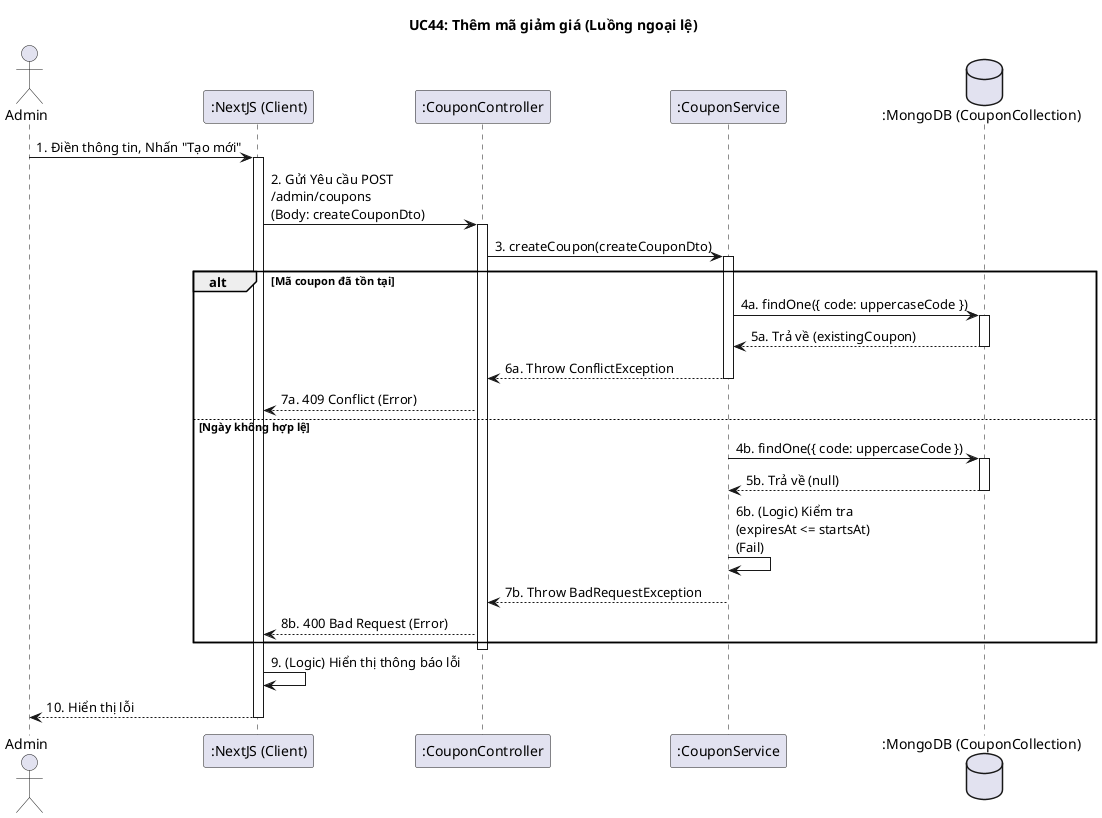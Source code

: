 @startuml
title UC44: Thêm mã giảm giá (Luồng ngoại lệ)

actor Admin
participant ":NextJS (Client)" as Client
participant ":CouponController" as Controller
participant ":CouponService" as Service
database ":MongoDB (CouponCollection)" as DB

Admin -> Client: 1. Điền thông tin, Nhấn "Tạo mới"
activate Client
Client -> Controller: 2. Gửi Yêu cầu POST \n/admin/coupons \n(Body: createCouponDto)
activate Controller
Controller -> Service: 3. createCoupon(createCouponDto)
activate Service

alt Mã coupon đã tồn tại
    Service -> DB: 4a. findOne({ code: uppercaseCode })
    activate DB
    DB --> Service: 5a. Trả về (existingCoupon)
    deactivate DB
    Service --> Controller: 6a. Throw ConflictException
    deactivate Service
    Controller --> Client: 7a. 409 Conflict (Error)
else Ngày không hợp lệ
    Service -> DB: 4b. findOne({ code: uppercaseCode })
    activate DB
    DB --> Service: 5b. Trả về (null)
    deactivate DB
    Service -> Service: 6b. (Logic) Kiểm tra \n(expiresAt <= startsAt) \n(Fail)
    Service --> Controller: 7b. Throw BadRequestException
    deactivate Service
    Controller --> Client: 8b. 400 Bad Request (Error)
end

deactivate Controller
Client -> Client: 9. (Logic) Hiển thị thông báo lỗi
Client --> Admin: 10. Hiển thị lỗi
deactivate Client

@enduml